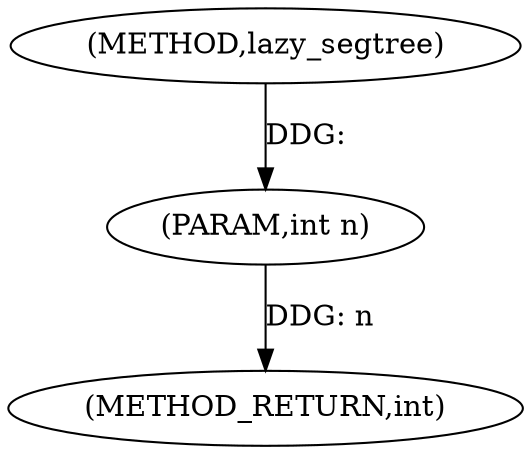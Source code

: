 digraph "lazy_segtree" {  
"1003149" [label = "(METHOD,lazy_segtree)" ]
"1003152" [label = "(METHOD_RETURN,int)" ]
"1003150" [label = "(PARAM,int n)" ]
  "1003150" -> "1003152"  [ label = "DDG: n"] 
  "1003149" -> "1003150"  [ label = "DDG: "] 
}
